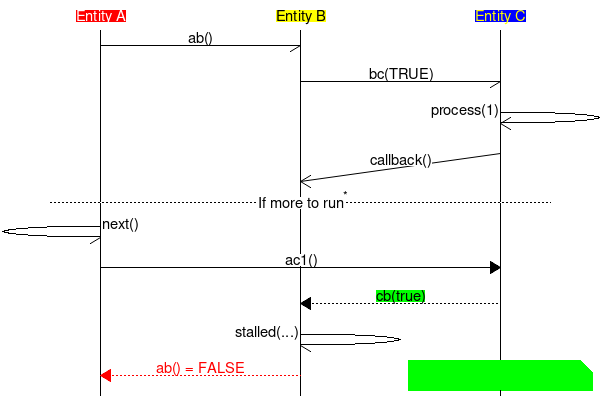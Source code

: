 msc {
      a [ label="Entity A", textbgcolor="red", textcolor="white" ],
      b [ label="Entity B", textbgcolor="yellow" ],
      c [ label="Entity C", textbgcolor="blue", textcolor="yellow" ];

      a->b [ label = "ab()" ] ;
      b->c [ label = "bc(TRUE)"];
      c=>>c [ label = "process(1)" ];
      b<<=c [ label = "callback()", arcskip="1"];
      |||;
      ---  [ label = "If more to run", ID="*" ];
      a->a [ label = "next()"];
      a=>c [ label = "ac1()"];
      b<<c [ label = "cb(true)", textbgcolor="lime"];
      b->b [ label = "stalled(...)"];
      a<<b [ label = "ab() = FALSE", textcolor="red", linecolor="red"],
      c note c [ label="Just a note ...", linecolor="green",
                textcolor="green", textbgcolor="lime" ];
    }